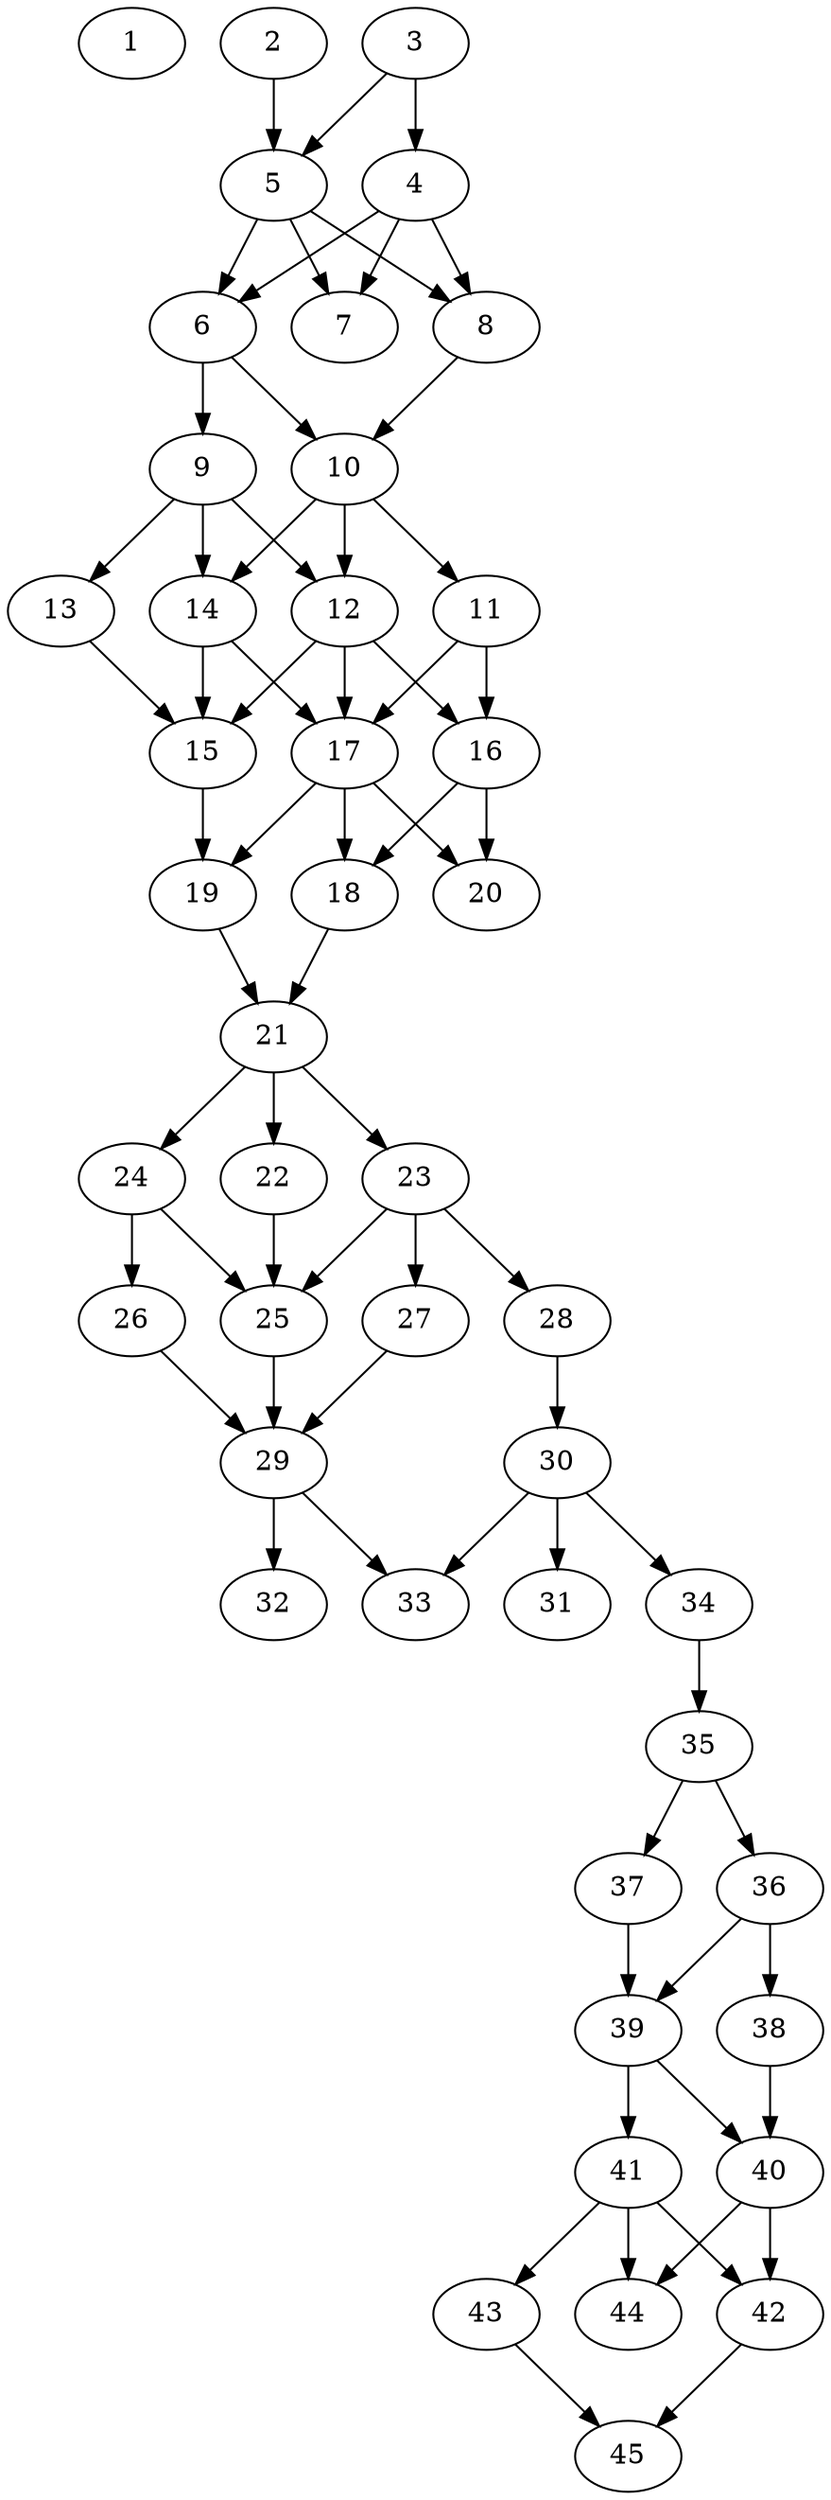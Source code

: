 // DAG automatically generated by daggen at Thu Oct  3 14:07:24 2019
// ./daggen --dot -n 45 --ccr 0.5 --fat 0.3 --regular 0.5 --density 0.7 --mindata 5242880 --maxdata 52428800 
digraph G {
  1 [size="82169856", alpha="0.10", expect_size="41084928"] 
  2 [size="53846016", alpha="0.11", expect_size="26923008"] 
  2 -> 5 [size ="26923008"]
  3 [size="58423296", alpha="0.00", expect_size="29211648"] 
  3 -> 4 [size ="29211648"]
  3 -> 5 [size ="29211648"]
  4 [size="95772672", alpha="0.18", expect_size="47886336"] 
  4 -> 6 [size ="47886336"]
  4 -> 7 [size ="47886336"]
  4 -> 8 [size ="47886336"]
  5 [size="34682880", alpha="0.08", expect_size="17341440"] 
  5 -> 6 [size ="17341440"]
  5 -> 7 [size ="17341440"]
  5 -> 8 [size ="17341440"]
  6 [size="98080768", alpha="0.06", expect_size="49040384"] 
  6 -> 9 [size ="49040384"]
  6 -> 10 [size ="49040384"]
  7 [size="82012160", alpha="0.08", expect_size="41006080"] 
  8 [size="53962752", alpha="0.13", expect_size="26981376"] 
  8 -> 10 [size ="26981376"]
  9 [size="44128256", alpha="0.00", expect_size="22064128"] 
  9 -> 12 [size ="22064128"]
  9 -> 13 [size ="22064128"]
  9 -> 14 [size ="22064128"]
  10 [size="81305600", alpha="0.15", expect_size="40652800"] 
  10 -> 11 [size ="40652800"]
  10 -> 12 [size ="40652800"]
  10 -> 14 [size ="40652800"]
  11 [size="27252736", alpha="0.02", expect_size="13626368"] 
  11 -> 16 [size ="13626368"]
  11 -> 17 [size ="13626368"]
  12 [size="75597824", alpha="0.12", expect_size="37798912"] 
  12 -> 15 [size ="37798912"]
  12 -> 16 [size ="37798912"]
  12 -> 17 [size ="37798912"]
  13 [size="33619968", alpha="0.20", expect_size="16809984"] 
  13 -> 15 [size ="16809984"]
  14 [size="34355200", alpha="0.03", expect_size="17177600"] 
  14 -> 15 [size ="17177600"]
  14 -> 17 [size ="17177600"]
  15 [size="25536512", alpha="0.19", expect_size="12768256"] 
  15 -> 19 [size ="12768256"]
  16 [size="61992960", alpha="0.02", expect_size="30996480"] 
  16 -> 18 [size ="30996480"]
  16 -> 20 [size ="30996480"]
  17 [size="89796608", alpha="0.00", expect_size="44898304"] 
  17 -> 18 [size ="44898304"]
  17 -> 19 [size ="44898304"]
  17 -> 20 [size ="44898304"]
  18 [size="33384448", alpha="0.17", expect_size="16692224"] 
  18 -> 21 [size ="16692224"]
  19 [size="93554688", alpha="0.17", expect_size="46777344"] 
  19 -> 21 [size ="46777344"]
  20 [size="94998528", alpha="0.03", expect_size="47499264"] 
  21 [size="73322496", alpha="0.05", expect_size="36661248"] 
  21 -> 22 [size ="36661248"]
  21 -> 23 [size ="36661248"]
  21 -> 24 [size ="36661248"]
  22 [size="83714048", alpha="0.15", expect_size="41857024"] 
  22 -> 25 [size ="41857024"]
  23 [size="47300608", alpha="0.16", expect_size="23650304"] 
  23 -> 25 [size ="23650304"]
  23 -> 27 [size ="23650304"]
  23 -> 28 [size ="23650304"]
  24 [size="47187968", alpha="0.15", expect_size="23593984"] 
  24 -> 25 [size ="23593984"]
  24 -> 26 [size ="23593984"]
  25 [size="60805120", alpha="0.19", expect_size="30402560"] 
  25 -> 29 [size ="30402560"]
  26 [size="55803904", alpha="0.02", expect_size="27901952"] 
  26 -> 29 [size ="27901952"]
  27 [size="63813632", alpha="0.20", expect_size="31906816"] 
  27 -> 29 [size ="31906816"]
  28 [size="64735232", alpha="0.07", expect_size="32367616"] 
  28 -> 30 [size ="32367616"]
  29 [size="51949568", alpha="0.01", expect_size="25974784"] 
  29 -> 32 [size ="25974784"]
  29 -> 33 [size ="25974784"]
  30 [size="37042176", alpha="0.10", expect_size="18521088"] 
  30 -> 31 [size ="18521088"]
  30 -> 33 [size ="18521088"]
  30 -> 34 [size ="18521088"]
  31 [size="52029440", alpha="0.03", expect_size="26014720"] 
  32 [size="74225664", alpha="0.09", expect_size="37112832"] 
  33 [size="52619264", alpha="0.01", expect_size="26309632"] 
  34 [size="35147776", alpha="0.17", expect_size="17573888"] 
  34 -> 35 [size ="17573888"]
  35 [size="12730368", alpha="0.17", expect_size="6365184"] 
  35 -> 36 [size ="6365184"]
  35 -> 37 [size ="6365184"]
  36 [size="103933952", alpha="0.07", expect_size="51966976"] 
  36 -> 38 [size ="51966976"]
  36 -> 39 [size ="51966976"]
  37 [size="18870272", alpha="0.15", expect_size="9435136"] 
  37 -> 39 [size ="9435136"]
  38 [size="17809408", alpha="0.07", expect_size="8904704"] 
  38 -> 40 [size ="8904704"]
  39 [size="49858560", alpha="0.17", expect_size="24929280"] 
  39 -> 40 [size ="24929280"]
  39 -> 41 [size ="24929280"]
  40 [size="54290432", alpha="0.05", expect_size="27145216"] 
  40 -> 42 [size ="27145216"]
  40 -> 44 [size ="27145216"]
  41 [size="101922816", alpha="0.06", expect_size="50961408"] 
  41 -> 42 [size ="50961408"]
  41 -> 43 [size ="50961408"]
  41 -> 44 [size ="50961408"]
  42 [size="20781056", alpha="0.02", expect_size="10390528"] 
  42 -> 45 [size ="10390528"]
  43 [size="64718848", alpha="0.07", expect_size="32359424"] 
  43 -> 45 [size ="32359424"]
  44 [size="68130816", alpha="0.19", expect_size="34065408"] 
  45 [size="54884352", alpha="0.02", expect_size="27442176"] 
}
